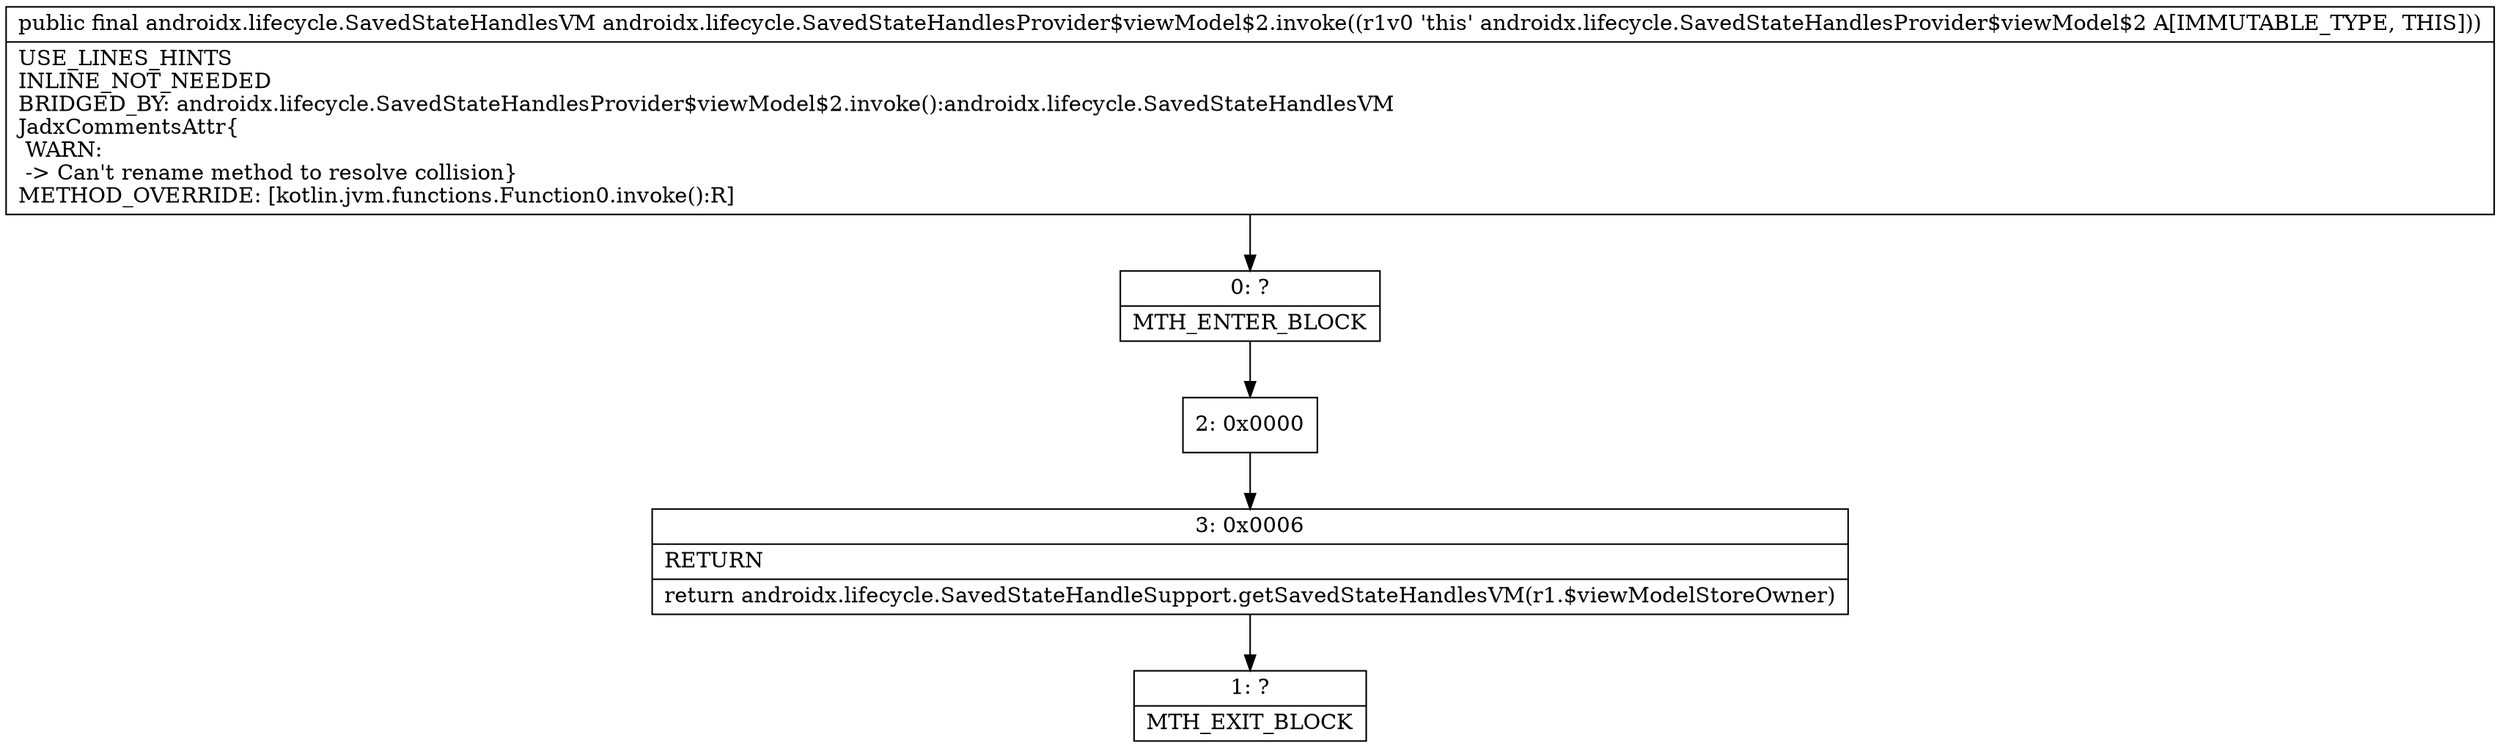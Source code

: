 digraph "CFG forandroidx.lifecycle.SavedStateHandlesProvider$viewModel$2.invoke()Landroidx\/lifecycle\/SavedStateHandlesVM;" {
Node_0 [shape=record,label="{0\:\ ?|MTH_ENTER_BLOCK\l}"];
Node_2 [shape=record,label="{2\:\ 0x0000}"];
Node_3 [shape=record,label="{3\:\ 0x0006|RETURN\l|return androidx.lifecycle.SavedStateHandleSupport.getSavedStateHandlesVM(r1.$viewModelStoreOwner)\l}"];
Node_1 [shape=record,label="{1\:\ ?|MTH_EXIT_BLOCK\l}"];
MethodNode[shape=record,label="{public final androidx.lifecycle.SavedStateHandlesVM androidx.lifecycle.SavedStateHandlesProvider$viewModel$2.invoke((r1v0 'this' androidx.lifecycle.SavedStateHandlesProvider$viewModel$2 A[IMMUTABLE_TYPE, THIS]))  | USE_LINES_HINTS\lINLINE_NOT_NEEDED\lBRIDGED_BY: androidx.lifecycle.SavedStateHandlesProvider$viewModel$2.invoke():androidx.lifecycle.SavedStateHandlesVM\lJadxCommentsAttr\{\l WARN: \l \-\> Can't rename method to resolve collision\}\lMETHOD_OVERRIDE: [kotlin.jvm.functions.Function0.invoke():R]\l}"];
MethodNode -> Node_0;Node_0 -> Node_2;
Node_2 -> Node_3;
Node_3 -> Node_1;
}

